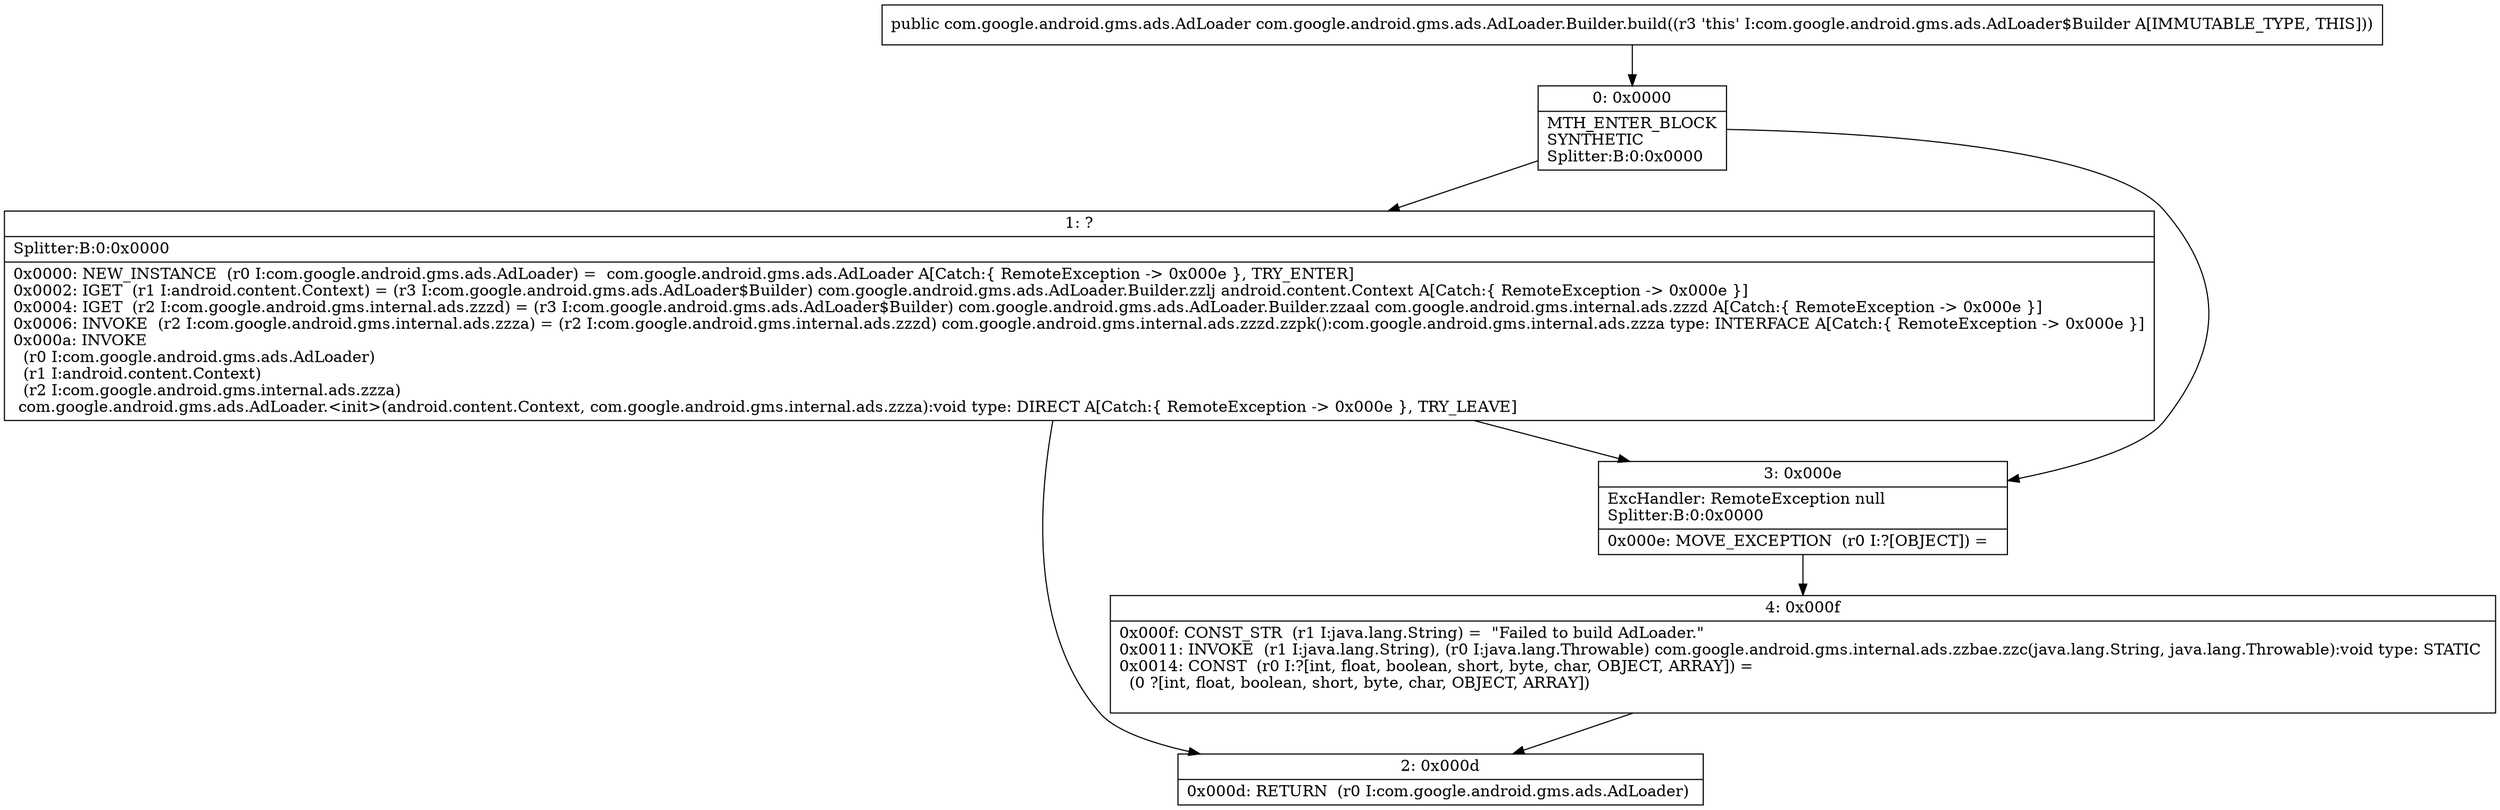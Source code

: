 digraph "CFG forcom.google.android.gms.ads.AdLoader.Builder.build()Lcom\/google\/android\/gms\/ads\/AdLoader;" {
Node_0 [shape=record,label="{0\:\ 0x0000|MTH_ENTER_BLOCK\lSYNTHETIC\lSplitter:B:0:0x0000\l}"];
Node_1 [shape=record,label="{1\:\ ?|Splitter:B:0:0x0000\l|0x0000: NEW_INSTANCE  (r0 I:com.google.android.gms.ads.AdLoader) =  com.google.android.gms.ads.AdLoader A[Catch:\{ RemoteException \-\> 0x000e \}, TRY_ENTER]\l0x0002: IGET  (r1 I:android.content.Context) = (r3 I:com.google.android.gms.ads.AdLoader$Builder) com.google.android.gms.ads.AdLoader.Builder.zzlj android.content.Context A[Catch:\{ RemoteException \-\> 0x000e \}]\l0x0004: IGET  (r2 I:com.google.android.gms.internal.ads.zzzd) = (r3 I:com.google.android.gms.ads.AdLoader$Builder) com.google.android.gms.ads.AdLoader.Builder.zzaal com.google.android.gms.internal.ads.zzzd A[Catch:\{ RemoteException \-\> 0x000e \}]\l0x0006: INVOKE  (r2 I:com.google.android.gms.internal.ads.zzza) = (r2 I:com.google.android.gms.internal.ads.zzzd) com.google.android.gms.internal.ads.zzzd.zzpk():com.google.android.gms.internal.ads.zzza type: INTERFACE A[Catch:\{ RemoteException \-\> 0x000e \}]\l0x000a: INVOKE  \l  (r0 I:com.google.android.gms.ads.AdLoader)\l  (r1 I:android.content.Context)\l  (r2 I:com.google.android.gms.internal.ads.zzza)\l com.google.android.gms.ads.AdLoader.\<init\>(android.content.Context, com.google.android.gms.internal.ads.zzza):void type: DIRECT A[Catch:\{ RemoteException \-\> 0x000e \}, TRY_LEAVE]\l}"];
Node_2 [shape=record,label="{2\:\ 0x000d|0x000d: RETURN  (r0 I:com.google.android.gms.ads.AdLoader) \l}"];
Node_3 [shape=record,label="{3\:\ 0x000e|ExcHandler: RemoteException null\lSplitter:B:0:0x0000\l|0x000e: MOVE_EXCEPTION  (r0 I:?[OBJECT]) =  \l}"];
Node_4 [shape=record,label="{4\:\ 0x000f|0x000f: CONST_STR  (r1 I:java.lang.String) =  \"Failed to build AdLoader.\" \l0x0011: INVOKE  (r1 I:java.lang.String), (r0 I:java.lang.Throwable) com.google.android.gms.internal.ads.zzbae.zzc(java.lang.String, java.lang.Throwable):void type: STATIC \l0x0014: CONST  (r0 I:?[int, float, boolean, short, byte, char, OBJECT, ARRAY]) = \l  (0 ?[int, float, boolean, short, byte, char, OBJECT, ARRAY])\l \l}"];
MethodNode[shape=record,label="{public com.google.android.gms.ads.AdLoader com.google.android.gms.ads.AdLoader.Builder.build((r3 'this' I:com.google.android.gms.ads.AdLoader$Builder A[IMMUTABLE_TYPE, THIS])) }"];
MethodNode -> Node_0;
Node_0 -> Node_1;
Node_0 -> Node_3;
Node_1 -> Node_2;
Node_1 -> Node_3;
Node_3 -> Node_4;
Node_4 -> Node_2;
}

